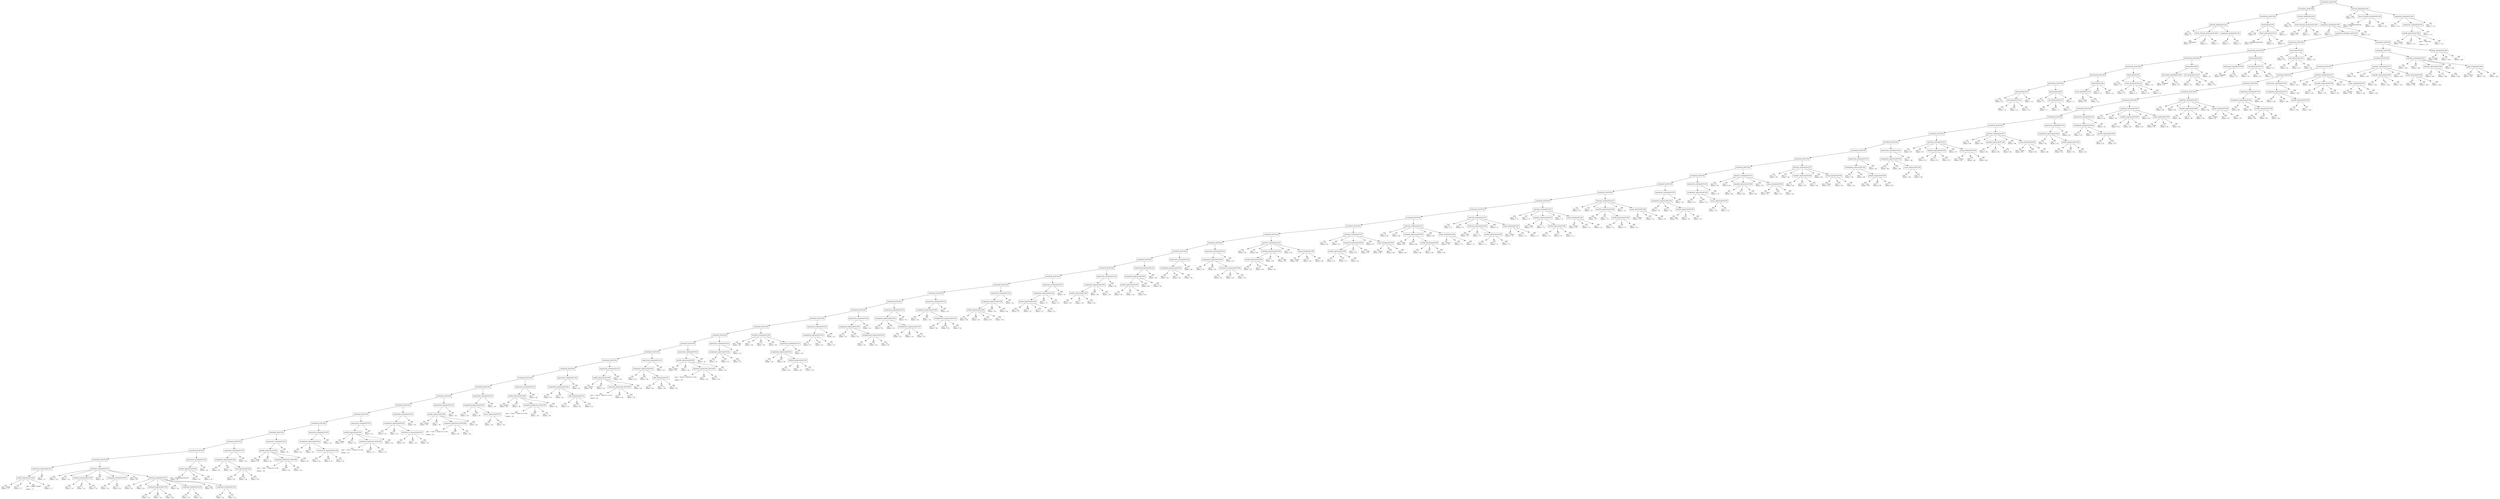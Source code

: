 digraph {
N682 [shape=box label="translation_unit#1000"];
N682 -> N665;
N665 [shape=box label="translation_unit#1000"];
N665 -> N16;
N16 [shape=box label="translation_unit#1000"];
N16 -> N8;
N8 [shape=box label="function_definition#1001"];
N8 -> N0;
N0 [shape=box style=dotted label=" 319 \n text = int \l lineno = 3 \l"];
N8 -> N5;
N5 [shape=box label="direct_function_declarator#1020"];
N5 -> N1;
N1 [shape=box style=dotted label=" 263 \n text = anothertest \l lineno = 3 \l"];
N5 -> N2;
N2 [shape=box style=dotted label=" 297 \n text = ( \l lineno = 3 \l"];
N5 -> N3;
N3 [shape=box style=dotted label=" 298 \n text = ) \l lineno = 3 \l"];
N8 -> N7;
N7 [shape=box label="compound_statement#1034"];
N7 -> N4;
N4 [shape=box style=dotted label=" 301 \n text = { \l lineno = 3 \l"];
N7 -> N6;
N6 [shape=box style=dotted label=" 302 \n text = } \l lineno = 5 \l"];
N16 -> N15;
N15 [shape=box label="declaration#1002"];
N15 -> N9;
N9 [shape=box style=dotted label=" 327 \n text = void \l lineno = 6 \l"];
N15 -> N14;
N14 [shape=box label="direct_declarator#1018"];
N14 -> N10;
N10 [shape=box style=dotted label=" 263 \n text = testingFunctionCall \l lineno = 6 \l"];
N14 -> N11;
N11 [shape=box style=dotted label=" 297 \n text = ( \l lineno = 6 \l"];
N14 -> N12;
N12 [shape=box style=dotted label=" 298 \n text = ) \l lineno = 6 \l"];
N15 -> N13;
N13 [shape=box style=dotted label=" 289 \n text = ; \l lineno = 6 \l"];
N665 -> N664;
N664 [shape=box label="function_definition#1001"];
N664 -> N17;
N17 [shape=box style=dotted label=" 319 \n text = int \l lineno = 8 \l"];
N664 -> N22;
N22 [shape=box label="direct_function_declarator#1020"];
N22 -> N18;
N18 [shape=box style=dotted label=" 263 \n text = main \l lineno = 8 \l"];
N22 -> N19;
N19 [shape=box style=dotted label=" 297 \n text = ( \l lineno = 8 \l"];
N22 -> N20;
N20 [shape=box style=dotted label=" 298 \n text = ) \l lineno = 8 \l"];
N664 -> N663;
N663 [shape=box label="compound_statement#1034"];
N663 -> N21;
N21 [shape=box style=dotted label=" 301 \n text = { \l lineno = 8 \l"];
N663 -> N662;
N662 [shape=box label="compound_statement_opt#1035"];
N662 -> N81;
N81 [shape=box label="declaration_list#1004"];
N81 -> N73;
N73 [shape=box label="declaration_list#1004"];
N73 -> N63;
N63 [shape=box label="declaration_list#1004"];
N63 -> N53;
N53 [shape=box label="declaration_list#1004"];
N53 -> N44;
N44 [shape=box label="declaration_list#1004"];
N44 -> N37;
N37 [shape=box label="declaration_list#1004"];
N37 -> N29;
N29 [shape=box label="declaration#1002"];
N29 -> N23;
N23 [shape=box style=dotted label=" 319 \n text = int \l lineno = 10 \l"];
N29 -> N28;
N28 [shape=box label="init_declarator#1010"];
N28 -> N24;
N24 [shape=box style=dotted label=" 263 \n text = x \l lineno = 10 \l"];
N28 -> N25;
N25 [shape=box style=dotted label=" 280 \n text = = \l lineno = 10 \l"];
N28 -> N26;
N26 [shape=box style=dotted label=" 259 \n text = 9 \l lineno = 10 \l"];
N29 -> N27;
N27 [shape=box style=dotted label=" 289 \n text = ; \l lineno = 10 \l"];
N37 -> N36;
N36 [shape=box label="declaration#1002"];
N36 -> N30;
N30 [shape=box style=dotted label=" 319 \n text = int \l lineno = 11 \l"];
N36 -> N35;
N35 [shape=box label="init_declarator#1010"];
N35 -> N31;
N31 [shape=box style=dotted label=" 263 \n text = y \l lineno = 11 \l"];
N35 -> N32;
N32 [shape=box style=dotted label=" 280 \n text = = \l lineno = 11 \l"];
N35 -> N33;
N33 [shape=box style=dotted label=" 259 \n text = 0 \l lineno = 11 \l"];
N36 -> N34;
N34 [shape=box style=dotted label=" 289 \n text = ; \l lineno = 11 \l"];
N44 -> N43;
N43 [shape=box label="declaration#1002"];
N43 -> N41;
N41 [shape=box label="enum_specifier#1014"];
N41 -> N38;
N38 [shape=box style=dotted label=" 330 \n text = enum \l lineno = 12 \l"];
N41 -> N39;
N39 [shape=box style=dotted label=" 263 \n text = E \l lineno = 12 \l"];
N43 -> N40;
N40 [shape=box style=dotted label=" 263 \n text = e \l lineno = 12 \l"];
N43 -> N42;
N42 [shape=box style=dotted label=" 289 \n text = ; \l lineno = 12 \l"];
N53 -> N52;
N52 [shape=box label="declaration#1002"];
N52 -> N45;
N45 [shape=box style=dotted label=" 319 \n text = int \l lineno = 13 \l"];
N52 -> N50;
N50 [shape=box label="direct_declarator#1018"];
N50 -> N46;
N46 [shape=box style=dotted label=" 263 \n text = arr \l lineno = 13 \l"];
N50 -> N47;
N47 [shape=box style=dotted label=" 299 \n text = [ \l lineno = 13 \l"];
N50 -> N48;
N48 [shape=box style=dotted label=" 259 \n text = 2 \l lineno = 13 \l"];
N50 -> N49;
N49 [shape=box style=dotted label=" 300 \n text = ] \l lineno = 13 \l"];
N52 -> N51;
N51 [shape=box style=dotted label=" 289 \n text = ; \l lineno = 13 \l"];
N63 -> N62;
N62 [shape=box label="declaration#1002"];
N62 -> N57;
N57 [shape=box label="declaration_specifiers#1005"];
N57 -> N54;
N54 [shape=box style=dotted label=" 322 \n text = unsigned \l lineno = 14 \l"];
N57 -> N55;
N55 [shape=box style=dotted label=" 319 \n text = int \l lineno = 14 \l"];
N62 -> N61;
N61 [shape=box label="init_declarator#1010"];
N61 -> N56;
N56 [shape=box style=dotted label=" 263 \n text = a \l lineno = 14 \l"];
N61 -> N58;
N58 [shape=box style=dotted label=" 280 \n text = = \l lineno = 14 \l"];
N61 -> N59;
N59 [shape=box style=dotted label=" 259 \n text = 60 \l lineno = 14 \l"];
N62 -> N60;
N60 [shape=box style=dotted label=" 289 \n text = ; \l lineno = 14 \l"];
N73 -> N72;
N72 [shape=box label="declaration#1002"];
N72 -> N67;
N67 [shape=box label="declaration_specifiers#1005"];
N67 -> N64;
N64 [shape=box style=dotted label=" 322 \n text = unsigned \l lineno = 15 \l"];
N67 -> N65;
N65 [shape=box style=dotted label=" 319 \n text = int \l lineno = 15 \l"];
N72 -> N71;
N71 [shape=box label="init_declarator#1010"];
N71 -> N66;
N66 [shape=box style=dotted label=" 263 \n text = b \l lineno = 15 \l"];
N71 -> N68;
N68 [shape=box style=dotted label=" 280 \n text = = \l lineno = 15 \l"];
N71 -> N69;
N69 [shape=box style=dotted label=" 259 \n text = 13 \l lineno = 15 \l"];
N72 -> N70;
N70 [shape=box style=dotted label=" 289 \n text = ; \l lineno = 15 \l"];
N81 -> N80;
N80 [shape=box label="declaration#1002"];
N80 -> N74;
N74 [shape=box style=dotted label=" 319 \n text = int \l lineno = 16 \l"];
N80 -> N79;
N79 [shape=box label="init_declarator#1010"];
N79 -> N75;
N75 [shape=box style=dotted label=" 263 \n text = c \l lineno = 16 \l"];
N79 -> N76;
N76 [shape=box style=dotted label=" 280 \n text = = \l lineno = 16 \l"];
N79 -> N77;
N77 [shape=box style=dotted label=" 259 \n text = 0 \l lineno = 16 \l"];
N80 -> N78;
N78 [shape=box style=dotted label=" 289 \n text = ; \l lineno = 16 \l"];
N662 -> N660;
N660 [shape=box label="statement_list#1036"];
N660 -> N656;
N656 [shape=box label="statement_list#1036"];
N656 -> N643;
N643 [shape=box label="statement_list#1036"];
N643 -> N630;
N630 [shape=box label="statement_list#1036"];
N630 -> N616;
N616 [shape=box label="statement_list#1036"];
N616 -> N607;
N607 [shape=box label="statement_list#1036"];
N607 -> N598;
N598 [shape=box label="statement_list#1036"];
N598 -> N585;
N585 [shape=box label="statement_list#1036"];
N585 -> N571;
N571 [shape=box label="statement_list#1036"];
N571 -> N562;
N562 [shape=box label="statement_list#1036"];
N562 -> N553;
N553 [shape=box label="statement_list#1036"];
N553 -> N540;
N540 [shape=box label="statement_list#1036"];
N540 -> N526;
N526 [shape=box label="statement_list#1036"];
N526 -> N517;
N517 [shape=box label="statement_list#1036"];
N517 -> N508;
N508 [shape=box label="statement_list#1036"];
N508 -> N495;
N495 [shape=box label="statement_list#1036"];
N495 -> N481;
N481 [shape=box label="statement_list#1036"];
N481 -> N472;
N472 [shape=box label="statement_list#1036"];
N472 -> N463;
N463 [shape=box label="statement_list#1036"];
N463 -> N447;
N447 [shape=box label="statement_list#1036"];
N447 -> N431;
N431 [shape=box label="statement_list#1036"];
N431 -> N415;
N415 [shape=box label="statement_list#1036"];
N415 -> N399;
N399 [shape=box label="statement_list#1036"];
N399 -> N383;
N383 [shape=box label="statement_list#1036"];
N383 -> N366;
N366 [shape=box label="statement_list#1036"];
N366 -> N356;
N356 [shape=box label="statement_list#1036"];
N356 -> N349;
N349 [shape=box label="statement_list#1036"];
N349 -> N339;
N339 [shape=box label="statement_list#1036"];
N339 -> N329;
N329 [shape=box label="statement_list#1036"];
N329 -> N318;
N318 [shape=box label="statement_list#1036"];
N318 -> N307;
N307 [shape=box label="statement_list#1036"];
N307 -> N297;
N297 [shape=box label="statement_list#1036"];
N297 -> N287;
N287 [shape=box label="statement_list#1036"];
N287 -> N277;
N277 [shape=box label="statement_list#1036"];
N277 -> N270;
N270 [shape=box label="statement_list#1036"];
N270 -> N255;
N255 [shape=box label="statement_list#1036"];
N255 -> N248;
N248 [shape=box label="statement_list#1036"];
N248 -> N237;
N237 [shape=box label="statement_list#1036"];
N237 -> N227;
N227 [shape=box label="statement_list#1036"];
N227 -> N216;
N216 [shape=box label="statement_list#1036"];
N216 -> N206;
N206 [shape=box label="statement_list#1036"];
N206 -> N195;
N195 [shape=box label="statement_list#1036"];
N195 -> N186;
N186 [shape=box label="statement_list#1036"];
N186 -> N175;
N175 [shape=box label="statement_list#1036"];
N175 -> N165;
N165 [shape=box label="statement_list#1036"];
N165 -> N154;
N154 [shape=box label="statement_list#1036"];
N154 -> N144;
N144 [shape=box label="statement_list#1036"];
N144 -> N133;
N133 [shape=box label="statement_list#1036"];
N133 -> N123;
N123 [shape=box label="statement_list#1036"];
N123 -> N116;
N116 [shape=box label="statement_list#1036"];
N116 -> N88;
N88 [shape=box label="expression_statement#1033"];
N88 -> N86;
N86 [shape=box label="postfix_expression#1056"];
N86 -> N82;
N82 [shape=box style=dotted label=" 263 \n text = printf \l lineno = 17 \l"];
N86 -> N83;
N83 [shape=box style=dotted label=" 297 \n text = ( \l lineno = 17 \l"];
N86 -> N84;
N84 [shape=box style=dotted label=" 264 \n text = \"Hello,\t World!\n\" \l lineno = 17 \l"];
N86 -> N85;
N85 [shape=box style=dotted label=" 298 \n text = ) \l lineno = 17 \l"];
N88 -> N87;
N87 [shape=box style=dotted label=" 289 \n text = ; \l lineno = 17 \l"];
N116 -> N115;
N115 [shape=box label="selection_statement#1037"];
N115 -> N89;
N89 [shape=box style=dotted label=" 334 \n text = if \l lineno = 18 \l"];
N115 -> N90;
N90 [shape=box style=dotted label=" 297 \n text = ( \l lineno = 18 \l"];
N115 -> N95;
N95 [shape=box label="relational_expression#1050"];
N95 -> N91;
N91 [shape=box style=dotted label=" 263 \n text = x \l lineno = 18 \l"];
N95 -> N92;
N92 [shape=box style=dotted label=" 291 \n text = > \l lineno = 18 \l"];
N95 -> N93;
N93 [shape=box style=dotted label=" 259 \n text = 12 \l lineno = 18 \l"];
N115 -> N94;
N94 [shape=box style=dotted label=" 298 \n text = ) \l lineno = 18 \l"];
N115 -> N98;
N98 [shape=box label="compound_statement#1034"];
N98 -> N96;
N96 [shape=box style=dotted label=" 301 \n text = { \l lineno = 18 \l"];
N98 -> N97;
N97 [shape=box style=dotted label=" 302 \n text = } \l lineno = 20 \l"];
N115 -> N99;
N99 [shape=box style=dotted label=" 343 \n text = else \l lineno = 20 \l"];
N115 -> N114;
N114 [shape=box label="selection_statement#1037"];
N114 -> N100;
N100 [shape=box style=dotted label=" 334 \n text = if \l lineno = 20 \l"];
N114 -> N101;
N101 [shape=box style=dotted label=" 297 \n text = ( \l lineno = 20 \l"];
N114 -> N106;
N106 [shape=box label="relational_expression#1050"];
N106 -> N102;
N102 [shape=box style=dotted label=" 263 \n text = x \l lineno = 20 \l"];
N106 -> N103;
N103 [shape=box style=dotted label=" 290 \n text = < \l lineno = 20 \l"];
N106 -> N104;
N104 [shape=box style=dotted label=" 259 \n text = 12 \l lineno = 20 \l"];
N114 -> N105;
N105 [shape=box style=dotted label=" 298 \n text = ) \l lineno = 20 \l"];
N114 -> N109;
N109 [shape=box label="compound_statement#1034"];
N109 -> N107;
N107 [shape=box style=dotted label=" 301 \n text = { \l lineno = 20 \l"];
N109 -> N108;
N108 [shape=box style=dotted label=" 302 \n text = } \l lineno = 22 \l"];
N114 -> N110;
N110 [shape=box style=dotted label=" 343 \n text = else \l lineno = 22 \l"];
N114 -> N113;
N113 [shape=box label="compound_statement#1034"];
N113 -> N111;
N111 [shape=box style=dotted label=" 301 \n text = { \l lineno = 22 \l"];
N113 -> N112;
N112 [shape=box style=dotted label=" 302 \n text = } \l lineno = 24 \l"];
N123 -> N122;
N122 [shape=box label="expression_statement#1033"];
N122 -> N120;
N120 [shape=box label="postfix_expression#1056"];
N120 -> N117;
N117 [shape=box style=dotted label=" 263 \n text = testingFunctionCall \l lineno = 25 \l"];
N120 -> N118;
N118 [shape=box style=dotted label=" 297 \n text = ( \l lineno = 25 \l"];
N120 -> N119;
N119 [shape=box style=dotted label=" 298 \n text = ) \l lineno = 25 \l"];
N122 -> N121;
N121 [shape=box style=dotted label=" 289 \n text = ; \l lineno = 25 \l"];
N133 -> N132;
N132 [shape=box label="expression_statement#1033"];
N132 -> N131;
N131 [shape=box label="assignment_expression#1042"];
N131 -> N124;
N124 [shape=box style=dotted label=" 263 \n text = c \l lineno = 29 \l"];
N131 -> N125;
N125 [shape=box style=dotted label=" 280 \n text = = \l lineno = 29 \l"];
N131 -> N130;
N130 [shape=box label="and_expression#1048"];
N130 -> N126;
N126 [shape=box style=dotted label=" 263 \n text = a \l lineno = 29 \l"];
N130 -> N127;
N127 [shape=box style=dotted label=" 305 \n text = & \l lineno = 29 \l"];
N130 -> N128;
N128 [shape=box style=dotted label=" 263 \n text = b \l lineno = 29 \l"];
N132 -> N129;
N129 [shape=box style=dotted label=" 289 \n text = ; \l lineno = 29 \l"];
N144 -> N143;
N143 [shape=box label="expression_statement#1033"];
N143 -> N141;
N141 [shape=box label="postfix_expression#1056"];
N141 -> N134;
N134 [shape=box style=dotted label=" 263 \n text = printf \l lineno = 30 \l"];
N141 -> N135;
N135 [shape=box style=dotted label=" 297 \n text = ( \l lineno = 30 \l"];
N141 -> N140;
N140 [shape=box label="argument_expression_list#1058"];
N140 -> N136;
N136 [shape=box style=dotted label=" 264 \n text = \"Line 1 - Value of c is %d\n\" \l lineno = 30 \l"];
N140 -> N137;
N137 [shape=box style=dotted label=" 288 \n text = , \l lineno = 30 \l"];
N140 -> N138;
N138 [shape=box style=dotted label=" 263 \n text = c \l lineno = 30 \l"];
N141 -> N139;
N139 [shape=box style=dotted label=" 298 \n text = ) \l lineno = 30 \l"];
N143 -> N142;
N142 [shape=box style=dotted label=" 289 \n text = ; \l lineno = 30 \l"];
N154 -> N153;
N153 [shape=box label="expression_statement#1033"];
N153 -> N152;
N152 [shape=box label="assignment_expression#1042"];
N152 -> N145;
N145 [shape=box style=dotted label=" 263 \n text = c \l lineno = 32 \l"];
N152 -> N146;
N146 [shape=box style=dotted label=" 280 \n text = = \l lineno = 32 \l"];
N152 -> N151;
N151 [shape=box label="inclusive_or_expression#1046"];
N151 -> N147;
N147 [shape=box style=dotted label=" 263 \n text = a \l lineno = 32 \l"];
N151 -> N148;
N148 [shape=box style=dotted label=" 306 \n text = | \l lineno = 32 \l"];
N151 -> N149;
N149 [shape=box style=dotted label=" 263 \n text = b \l lineno = 32 \l"];
N153 -> N150;
N150 [shape=box style=dotted label=" 289 \n text = ; \l lineno = 32 \l"];
N165 -> N164;
N164 [shape=box label="expression_statement#1033"];
N164 -> N162;
N162 [shape=box label="postfix_expression#1056"];
N162 -> N155;
N155 [shape=box style=dotted label=" 263 \n text = printf \l lineno = 33 \l"];
N162 -> N156;
N156 [shape=box style=dotted label=" 297 \n text = ( \l lineno = 33 \l"];
N162 -> N161;
N161 [shape=box label="argument_expression_list#1058"];
N161 -> N157;
N157 [shape=box style=dotted label=" 264 \n text = \"Line 2 - Value of c is %d\n\" \l lineno = 33 \l"];
N161 -> N158;
N158 [shape=box style=dotted label=" 288 \n text = , \l lineno = 33 \l"];
N161 -> N159;
N159 [shape=box style=dotted label=" 263 \n text = c \l lineno = 33 \l"];
N162 -> N160;
N160 [shape=box style=dotted label=" 298 \n text = ) \l lineno = 33 \l"];
N164 -> N163;
N163 [shape=box style=dotted label=" 289 \n text = ; \l lineno = 33 \l"];
N175 -> N174;
N174 [shape=box label="expression_statement#1033"];
N174 -> N173;
N173 [shape=box label="assignment_expression#1042"];
N173 -> N166;
N166 [shape=box style=dotted label=" 263 \n text = c \l lineno = 35 \l"];
N173 -> N167;
N167 [shape=box style=dotted label=" 280 \n text = = \l lineno = 35 \l"];
N173 -> N172;
N172 [shape=box label="exclusive_or_expression#1047"];
N172 -> N168;
N168 [shape=box style=dotted label=" 263 \n text = a \l lineno = 35 \l"];
N172 -> N169;
N169 [shape=box style=dotted label=" 307 \n text = ^ \l lineno = 35 \l"];
N172 -> N170;
N170 [shape=box style=dotted label=" 263 \n text = b \l lineno = 35 \l"];
N174 -> N171;
N171 [shape=box style=dotted label=" 289 \n text = ; \l lineno = 35 \l"];
N186 -> N185;
N185 [shape=box label="expression_statement#1033"];
N185 -> N183;
N183 [shape=box label="postfix_expression#1056"];
N183 -> N176;
N176 [shape=box style=dotted label=" 263 \n text = printf \l lineno = 36 \l"];
N183 -> N177;
N177 [shape=box style=dotted label=" 297 \n text = ( \l lineno = 36 \l"];
N183 -> N182;
N182 [shape=box label="argument_expression_list#1058"];
N182 -> N178;
N178 [shape=box style=dotted label=" 264 \n text = \"Line 3 - Value of c is %d\n\" \l lineno = 36 \l"];
N182 -> N179;
N179 [shape=box style=dotted label=" 288 \n text = , \l lineno = 36 \l"];
N182 -> N180;
N180 [shape=box style=dotted label=" 263 \n text = c \l lineno = 36 \l"];
N183 -> N181;
N181 [shape=box style=dotted label=" 298 \n text = ) \l lineno = 36 \l"];
N185 -> N184;
N184 [shape=box style=dotted label=" 289 \n text = ; \l lineno = 36 \l"];
N195 -> N194;
N194 [shape=box label="expression_statement#1033"];
N194 -> N193;
N193 [shape=box label="assignment_expression#1042"];
N193 -> N187;
N187 [shape=box style=dotted label=" 263 \n text = c \l lineno = 38 \l"];
N193 -> N188;
N188 [shape=box style=dotted label=" 280 \n text = = \l lineno = 38 \l"];
N193 -> N192;
N192 [shape=box label="unary_expression#1055"];
N192 -> N189;
N189 [shape=box style=dotted label=" 308 \n text = ~ \l lineno = 38 \l"];
N192 -> N190;
N190 [shape=box style=dotted label=" 263 \n text = a \l lineno = 38 \l"];
N194 -> N191;
N191 [shape=box style=dotted label=" 289 \n text = ; \l lineno = 38 \l"];
N206 -> N205;
N205 [shape=box label="expression_statement#1033"];
N205 -> N203;
N203 [shape=box label="postfix_expression#1056"];
N203 -> N196;
N196 [shape=box style=dotted label=" 263 \n text = printf \l lineno = 39 \l"];
N203 -> N197;
N197 [shape=box style=dotted label=" 297 \n text = ( \l lineno = 39 \l"];
N203 -> N202;
N202 [shape=box label="argument_expression_list#1058"];
N202 -> N198;
N198 [shape=box style=dotted label=" 264 \n text = \"Line 4 - Value of c is %d\n\" \l lineno = 39 \l"];
N202 -> N199;
N199 [shape=box style=dotted label=" 288 \n text = , \l lineno = 39 \l"];
N202 -> N200;
N200 [shape=box style=dotted label=" 263 \n text = c \l lineno = 39 \l"];
N203 -> N201;
N201 [shape=box style=dotted label=" 298 \n text = ) \l lineno = 39 \l"];
N205 -> N204;
N204 [shape=box style=dotted label=" 289 \n text = ; \l lineno = 39 \l"];
N216 -> N215;
N215 [shape=box label="expression_statement#1033"];
N215 -> N214;
N214 [shape=box label="assignment_expression#1042"];
N214 -> N207;
N207 [shape=box style=dotted label=" 263 \n text = c \l lineno = 41 \l"];
N214 -> N208;
N208 [shape=box style=dotted label=" 280 \n text = = \l lineno = 41 \l"];
N214 -> N213;
N213 [shape=box label="shift_expression#1051"];
N213 -> N209;
N209 [shape=box style=dotted label=" 263 \n text = a \l lineno = 41 \l"];
N213 -> N210;
N210 [shape=box style=dotted label=" 268 \n text = << \l lineno = 41 \l"];
N213 -> N211;
N211 [shape=box style=dotted label=" 259 \n text = 2 \l lineno = 41 \l"];
N215 -> N212;
N212 [shape=box style=dotted label=" 289 \n text = ; \l lineno = 41 \l"];
N227 -> N226;
N226 [shape=box label="expression_statement#1033"];
N226 -> N224;
N224 [shape=box label="postfix_expression#1056"];
N224 -> N217;
N217 [shape=box style=dotted label=" 263 \n text = printf \l lineno = 42 \l"];
N224 -> N218;
N218 [shape=box style=dotted label=" 297 \n text = ( \l lineno = 42 \l"];
N224 -> N223;
N223 [shape=box label="argument_expression_list#1058"];
N223 -> N219;
N219 [shape=box style=dotted label=" 264 \n text = \"Line 5 - Value of c is %d\n\" \l lineno = 42 \l"];
N223 -> N220;
N220 [shape=box style=dotted label=" 288 \n text = , \l lineno = 42 \l"];
N223 -> N221;
N221 [shape=box style=dotted label=" 263 \n text = c \l lineno = 42 \l"];
N224 -> N222;
N222 [shape=box style=dotted label=" 298 \n text = ) \l lineno = 42 \l"];
N226 -> N225;
N225 [shape=box style=dotted label=" 289 \n text = ; \l lineno = 42 \l"];
N237 -> N236;
N236 [shape=box label="expression_statement#1033"];
N236 -> N235;
N235 [shape=box label="assignment_expression#1042"];
N235 -> N228;
N228 [shape=box style=dotted label=" 263 \n text = c \l lineno = 44 \l"];
N235 -> N229;
N229 [shape=box style=dotted label=" 280 \n text = = \l lineno = 44 \l"];
N235 -> N234;
N234 [shape=box label="shift_expression#1051"];
N234 -> N230;
N230 [shape=box style=dotted label=" 263 \n text = a \l lineno = 44 \l"];
N234 -> N231;
N231 [shape=box style=dotted label=" 269 \n text = >> \l lineno = 44 \l"];
N234 -> N232;
N232 [shape=box style=dotted label=" 259 \n text = 2 \l lineno = 44 \l"];
N236 -> N233;
N233 [shape=box style=dotted label=" 289 \n text = ; \l lineno = 44 \l"];
N248 -> N247;
N247 [shape=box label="expression_statement#1033"];
N247 -> N245;
N245 [shape=box label="postfix_expression#1056"];
N245 -> N238;
N238 [shape=box style=dotted label=" 263 \n text = printf \l lineno = 45 \l"];
N245 -> N239;
N239 [shape=box style=dotted label=" 297 \n text = ( \l lineno = 45 \l"];
N245 -> N244;
N244 [shape=box label="argument_expression_list#1058"];
N244 -> N240;
N240 [shape=box style=dotted label=" 264 \n text = \"Line 6 - Value of c is %d\n\" \l lineno = 45 \l"];
N244 -> N241;
N241 [shape=box style=dotted label=" 288 \n text = , \l lineno = 45 \l"];
N244 -> N242;
N242 [shape=box style=dotted label=" 263 \n text = c \l lineno = 45 \l"];
N245 -> N243;
N243 [shape=box style=dotted label=" 298 \n text = ) \l lineno = 45 \l"];
N247 -> N246;
N246 [shape=box style=dotted label=" 289 \n text = ; \l lineno = 45 \l"];
N255 -> N254;
N254 [shape=box label="expression_statement#1033"];
N254 -> N253;
N253 [shape=box label="assignment_expression#1042"];
N253 -> N249;
N249 [shape=box style=dotted label=" 263 \n text = x \l lineno = 47 \l"];
N253 -> N250;
N250 [shape=box style=dotted label=" 280 \n text = = \l lineno = 47 \l"];
N253 -> N251;
N251 [shape=box style=dotted label=" 259 \n text = 50 \l lineno = 47 \l"];
N254 -> N252;
N252 [shape=box style=dotted label=" 289 \n text = ; \l lineno = 47 \l"];
N270 -> N269;
N269 [shape=box label="iteration_statement#1038"];
N269 -> N256;
N256 [shape=box style=dotted label=" 336 \n text = while \l lineno = 48 \l"];
N269 -> N257;
N257 [shape=box style=dotted label=" 297 \n text = ( \l lineno = 48 \l"];
N269 -> N258;
N258 [shape=box style=dotted label=" 263 \n text = x \l lineno = 48 \l"];
N269 -> N259;
N259 [shape=box style=dotted label=" 298 \n text = ) \l lineno = 48 \l"];
N269 -> N268;
N268 [shape=box label="expression_statement#1033"];
N268 -> N267;
N267 [shape=box label="assignment_expression#1042"];
N267 -> N260;
N260 [shape=box style=dotted label=" 263 \n text = x \l lineno = 49 \l"];
N267 -> N261;
N261 [shape=box style=dotted label=" 280 \n text = = \l lineno = 49 \l"];
N267 -> N266;
N266 [shape=box label="additive_expression#1052"];
N266 -> N262;
N262 [shape=box style=dotted label=" 263 \n text = x \l lineno = 49 \l"];
N266 -> N263;
N263 [shape=box style=dotted label=" 293 \n text = - \l lineno = 49 \l"];
N266 -> N264;
N264 [shape=box style=dotted label=" 259 \n text = 1 \l lineno = 49 \l"];
N268 -> N265;
N265 [shape=box style=dotted label=" 289 \n text = ; \l lineno = 49 \l"];
N277 -> N276;
N276 [shape=box label="expression_statement#1033"];
N276 -> N275;
N275 [shape=box label="assignment_expression#1042"];
N275 -> N271;
N271 [shape=box style=dotted label=" 263 \n text = x \l lineno = 51 \l"];
N275 -> N272;
N272 [shape=box style=dotted label=" 280 \n text = = \l lineno = 51 \l"];
N275 -> N273;
N273 [shape=box style=dotted label=" 259 \n text = 1 \l lineno = 51 \l"];
N276 -> N274;
N274 [shape=box style=dotted label=" 289 \n text = ; \l lineno = 51 \l"];
N287 -> N286;
N286 [shape=box label="expression_statement#1033"];
N286 -> N285;
N285 [shape=box label="assignment_expression#1042"];
N285 -> N278;
N278 [shape=box style=dotted label=" 263 \n text = x \l lineno = 52 \l"];
N285 -> N279;
N279 [shape=box style=dotted label=" 280 \n text = = \l lineno = 52 \l"];
N285 -> N284;
N284 [shape=box label="multiplicative_expression#1053"];
N284 -> N280;
N280 [shape=box style=dotted label=" 263 \n text = x \l lineno = 52 \l"];
N284 -> N281;
N281 [shape=box style=dotted label=" 294 \n text = * \l lineno = 52 \l"];
N284 -> N282;
N282 [shape=box style=dotted label=" 259 \n text = 10 \l lineno = 52 \l"];
N286 -> N283;
N283 [shape=box style=dotted label=" 289 \n text = ; \l lineno = 52 \l"];
N297 -> N296;
N296 [shape=box label="expression_statement#1033"];
N296 -> N295;
N295 [shape=box label="assignment_expression#1042"];
N295 -> N288;
N288 [shape=box style=dotted label=" 263 \n text = x \l lineno = 53 \l"];
N295 -> N289;
N289 [shape=box style=dotted label=" 280 \n text = = \l lineno = 53 \l"];
N295 -> N294;
N294 [shape=box label="multiplicative_expression#1053"];
N294 -> N290;
N290 [shape=box style=dotted label=" 263 \n text = x \l lineno = 53 \l"];
N294 -> N291;
N291 [shape=box style=dotted label=" 295 \n text = / \l lineno = 53 \l"];
N294 -> N292;
N292 [shape=box style=dotted label=" 259 \n text = 2 \l lineno = 53 \l"];
N296 -> N293;
N293 [shape=box style=dotted label=" 289 \n text = ; \l lineno = 53 \l"];
N307 -> N306;
N306 [shape=box label="expression_statement#1033"];
N306 -> N305;
N305 [shape=box label="assignment_expression#1042"];
N305 -> N298;
N298 [shape=box style=dotted label=" 263 \n text = x \l lineno = 54 \l"];
N305 -> N299;
N299 [shape=box style=dotted label=" 280 \n text = = \l lineno = 54 \l"];
N305 -> N304;
N304 [shape=box label="multiplicative_expression#1053"];
N304 -> N300;
N300 [shape=box style=dotted label=" 263 \n text = x \l lineno = 54 \l"];
N304 -> N301;
N301 [shape=box style=dotted label=" 296 \n text = % \l lineno = 54 \l"];
N304 -> N302;
N302 [shape=box style=dotted label=" 259 \n text = 3 \l lineno = 54 \l"];
N306 -> N303;
N303 [shape=box style=dotted label=" 289 \n text = ; \l lineno = 54 \l"];
N318 -> N317;
N317 [shape=box label="expression_statement#1033"];
N317 -> N316;
N316 [shape=box label="assignment_expression#1042"];
N316 -> N312;
N312 [shape=box label="postfix_expression#1056"];
N312 -> N308;
N308 [shape=box style=dotted label=" 263 \n text = arr \l lineno = 56 \l"];
N312 -> N309;
N309 [shape=box style=dotted label=" 299 \n text = [ \l lineno = 56 \l"];
N312 -> N310;
N310 [shape=box style=dotted label=" 259 \n text = 0 \l lineno = 56 \l"];
N312 -> N311;
N311 [shape=box style=dotted label=" 300 \n text = ] \l lineno = 56 \l"];
N316 -> N313;
N313 [shape=box style=dotted label=" 280 \n text = = \l lineno = 56 \l"];
N316 -> N314;
N314 [shape=box style=dotted label=" 259 \n text = 1 \l lineno = 56 \l"];
N317 -> N315;
N315 [shape=box style=dotted label=" 289 \n text = ; \l lineno = 56 \l"];
N329 -> N328;
N328 [shape=box label="expression_statement#1033"];
N328 -> N327;
N327 [shape=box label="assignment_expression#1042"];
N327 -> N323;
N323 [shape=box label="postfix_expression#1056"];
N323 -> N319;
N319 [shape=box style=dotted label=" 263 \n text = arr \l lineno = 57 \l"];
N323 -> N320;
N320 [shape=box style=dotted label=" 299 \n text = [ \l lineno = 57 \l"];
N323 -> N321;
N321 [shape=box style=dotted label=" 259 \n text = 1 \l lineno = 57 \l"];
N323 -> N322;
N322 [shape=box style=dotted label=" 300 \n text = ] \l lineno = 57 \l"];
N327 -> N324;
N324 [shape=box style=dotted label=" 280 \n text = = \l lineno = 57 \l"];
N327 -> N325;
N325 [shape=box style=dotted label=" 259 \n text = 2 \l lineno = 57 \l"];
N328 -> N326;
N326 [shape=box style=dotted label=" 289 \n text = ; \l lineno = 57 \l"];
N339 -> N338;
N338 [shape=box label="expression_statement#1033"];
N338 -> N337;
N337 [shape=box label="assignment_expression#1042"];
N337 -> N333;
N333 [shape=box label="postfix_expression#1056"];
N333 -> N330;
N330 [shape=box style=dotted label=" 263 \n text = v \l lineno = 59 \l"];
N333 -> N331;
N331 [shape=box style=dotted label=" 311 \n text = . \l lineno = 59 \l"];
N333 -> N332;
N332 [shape=box style=dotted label=" 263 \n text = x \l lineno = 59 \l"];
N337 -> N334;
N334 [shape=box style=dotted label=" 280 \n text = = \l lineno = 59 \l"];
N337 -> N335;
N335 [shape=box style=dotted label=" 259 \n text = 1 \l lineno = 59 \l"];
N338 -> N336;
N336 [shape=box style=dotted label=" 289 \n text = ; \l lineno = 59 \l"];
N349 -> N348;
N348 [shape=box label="expression_statement#1033"];
N348 -> N347;
N347 [shape=box label="assignment_expression#1042"];
N347 -> N343;
N343 [shape=box label="postfix_expression#1056"];
N343 -> N340;
N340 [shape=box style=dotted label=" 263 \n text = v \l lineno = 60 \l"];
N343 -> N341;
N341 [shape=box style=dotted label=" 311 \n text = . \l lineno = 60 \l"];
N343 -> N342;
N342 [shape=box style=dotted label=" 263 \n text = y \l lineno = 60 \l"];
N347 -> N344;
N344 [shape=box style=dotted label=" 280 \n text = = \l lineno = 60 \l"];
N347 -> N345;
N345 [shape=box style=dotted label=" 259 \n text = 2 \l lineno = 60 \l"];
N348 -> N346;
N346 [shape=box style=dotted label=" 289 \n text = ; \l lineno = 60 \l"];
N356 -> N355;
N355 [shape=box label="expression_statement#1033"];
N355 -> N354;
N354 [shape=box label="assignment_expression#1042"];
N354 -> N350;
N350 [shape=box style=dotted label=" 263 \n text = x \l lineno = 62 \l"];
N354 -> N351;
N351 [shape=box style=dotted label=" 280 \n text = = \l lineno = 62 \l"];
N354 -> N352;
N352 [shape=box style=dotted label=" 259 \n text = 1 \l lineno = 62 \l"];
N355 -> N353;
N353 [shape=box style=dotted label=" 289 \n text = ; \l lineno = 62 \l"];
N366 -> N365;
N365 [shape=box label="expression_statement#1033"];
N365 -> N364;
N364 [shape=box label="assignment_expression#1042"];
N364 -> N357;
N357 [shape=box style=dotted label=" 263 \n text = x \l lineno = 63 \l"];
N364 -> N358;
N358 [shape=box style=dotted label=" 280 \n text = = \l lineno = 63 \l"];
N364 -> N363;
N363 [shape=box label="inclusive_or_expression#1046"];
N363 -> N359;
N359 [shape=box style=dotted label=" 263 \n text = x \l lineno = 63 \l"];
N363 -> N360;
N360 [shape=box style=dotted label=" 306 \n text = | \l lineno = 63 \l"];
N363 -> N361;
N361 [shape=box style=dotted label=" 259 \n text = 4 \l lineno = 63 \l"];
N365 -> N362;
N362 [shape=box style=dotted label=" 289 \n text = ; \l lineno = 63 \l"];
N383 -> N382;
N382 [shape=box label="selection_statement#1037"];
N382 -> N367;
N367 [shape=box style=dotted label=" 334 \n text = if \l lineno = 65 \l"];
N382 -> N368;
N368 [shape=box style=dotted label=" 297 \n text = ( \l lineno = 65 \l"];
N382 -> N376;
N376 [shape=box label="relational_expression#1050"];
N376 -> N372;
N372 [shape=box label="postfix_expression#1056"];
N372 -> N369;
N369 [shape=box style=dotted label=" 263 \n text = f \l lineno = 65 \l"];
N372 -> N370;
N370 [shape=box style=dotted label=" 297 \n text = ( \l lineno = 65 \l"];
N372 -> N371;
N371 [shape=box style=dotted label=" 298 \n text = ) \l lineno = 65 \l"];
N376 -> N373;
N373 [shape=box style=dotted label=" 291 \n text = > \l lineno = 65 \l"];
N376 -> N374;
N374 [shape=box style=dotted label=" 259 \n text = 1000 \l lineno = 65 \l"];
N382 -> N375;
N375 [shape=box style=dotted label=" 298 \n text = ) \l lineno = 65 \l"];
N382 -> N380;
N380 [shape=box label="jump_statement#1040"];
N380 -> N377;
N377 [shape=box style=dotted label=" 342 \n text = return \l lineno = 66 \l"];
N380 -> N378;
N378 [shape=box style=dotted label=" 259 \n text = 1 \l lineno = 66 \l"];
N380 -> N379;
N379 [shape=box style=dotted label=" 289 \n text = ; \l lineno = 66 \l"];
N399 -> N398;
N398 [shape=box label="selection_statement#1037"];
N398 -> N381;
N381 [shape=box style=dotted label=" 334 \n text = if \l lineno = 67 \l"];
N398 -> N384;
N384 [shape=box style=dotted label=" 297 \n text = ( \l lineno = 67 \l"];
N398 -> N392;
N392 [shape=box label="relational_expression#1050"];
N392 -> N388;
N388 [shape=box label="postfix_expression#1056"];
N388 -> N385;
N385 [shape=box style=dotted label=" 263 \n text = f \l lineno = 67 \l"];
N388 -> N386;
N386 [shape=box style=dotted label=" 297 \n text = ( \l lineno = 67 \l"];
N388 -> N387;
N387 [shape=box style=dotted label=" 298 \n text = ) \l lineno = 67 \l"];
N392 -> N389;
N389 [shape=box style=dotted label=" 271 \n text = >= \l lineno = 67 \l"];
N392 -> N390;
N390 [shape=box style=dotted label=" 259 \n text = 1000 \l lineno = 67 \l"];
N398 -> N391;
N391 [shape=box style=dotted label=" 298 \n text = ) \l lineno = 67 \l"];
N398 -> N396;
N396 [shape=box label="jump_statement#1040"];
N396 -> N393;
N393 [shape=box style=dotted label=" 342 \n text = return \l lineno = 68 \l"];
N396 -> N394;
N394 [shape=box style=dotted label=" 259 \n text = 1 \l lineno = 68 \l"];
N396 -> N395;
N395 [shape=box style=dotted label=" 289 \n text = ; \l lineno = 68 \l"];
N415 -> N414;
N414 [shape=box label="selection_statement#1037"];
N414 -> N397;
N397 [shape=box style=dotted label=" 334 \n text = if \l lineno = 69 \l"];
N414 -> N400;
N400 [shape=box style=dotted label=" 297 \n text = ( \l lineno = 69 \l"];
N414 -> N408;
N408 [shape=box label="relational_expression#1050"];
N408 -> N401;
N401 [shape=box style=dotted label=" 259 \n text = 1000 \l lineno = 69 \l"];
N408 -> N402;
N402 [shape=box style=dotted label=" 290 \n text = < \l lineno = 69 \l"];
N408 -> N406;
N406 [shape=box label="postfix_expression#1056"];
N406 -> N403;
N403 [shape=box style=dotted label=" 263 \n text = f \l lineno = 69 \l"];
N406 -> N404;
N404 [shape=box style=dotted label=" 297 \n text = ( \l lineno = 69 \l"];
N406 -> N405;
N405 [shape=box style=dotted label=" 298 \n text = ) \l lineno = 69 \l"];
N414 -> N407;
N407 [shape=box style=dotted label=" 298 \n text = ) \l lineno = 69 \l"];
N414 -> N412;
N412 [shape=box label="jump_statement#1040"];
N412 -> N409;
N409 [shape=box style=dotted label=" 342 \n text = return \l lineno = 70 \l"];
N412 -> N410;
N410 [shape=box style=dotted label=" 259 \n text = 1 \l lineno = 70 \l"];
N412 -> N411;
N411 [shape=box style=dotted label=" 289 \n text = ; \l lineno = 70 \l"];
N431 -> N430;
N430 [shape=box label="selection_statement#1037"];
N430 -> N413;
N413 [shape=box style=dotted label=" 334 \n text = if \l lineno = 71 \l"];
N430 -> N416;
N416 [shape=box style=dotted label=" 297 \n text = ( \l lineno = 71 \l"];
N430 -> N424;
N424 [shape=box label="relational_expression#1050"];
N424 -> N417;
N417 [shape=box style=dotted label=" 259 \n text = 1000 \l lineno = 71 \l"];
N424 -> N418;
N418 [shape=box style=dotted label=" 270 \n text = <= \l lineno = 71 \l"];
N424 -> N422;
N422 [shape=box label="postfix_expression#1056"];
N422 -> N419;
N419 [shape=box style=dotted label=" 263 \n text = f \l lineno = 71 \l"];
N422 -> N420;
N420 [shape=box style=dotted label=" 297 \n text = ( \l lineno = 71 \l"];
N422 -> N421;
N421 [shape=box style=dotted label=" 298 \n text = ) \l lineno = 71 \l"];
N430 -> N423;
N423 [shape=box style=dotted label=" 298 \n text = ) \l lineno = 71 \l"];
N430 -> N428;
N428 [shape=box label="jump_statement#1040"];
N428 -> N425;
N425 [shape=box style=dotted label=" 342 \n text = return \l lineno = 72 \l"];
N428 -> N426;
N426 [shape=box style=dotted label=" 259 \n text = 1 \l lineno = 72 \l"];
N428 -> N427;
N427 [shape=box style=dotted label=" 289 \n text = ; \l lineno = 72 \l"];
N447 -> N446;
N446 [shape=box label="selection_statement#1037"];
N446 -> N429;
N429 [shape=box style=dotted label=" 334 \n text = if \l lineno = 73 \l"];
N446 -> N432;
N432 [shape=box style=dotted label=" 297 \n text = ( \l lineno = 73 \l"];
N446 -> N440;
N440 [shape=box label="equality_expression#1049"];
N440 -> N433;
N433 [shape=box style=dotted label=" 259 \n text = 1000 \l lineno = 73 \l"];
N440 -> N434;
N434 [shape=box style=dotted label=" 272 \n text = == \l lineno = 73 \l"];
N440 -> N438;
N438 [shape=box label="postfix_expression#1056"];
N438 -> N435;
N435 [shape=box style=dotted label=" 263 \n text = f \l lineno = 73 \l"];
N438 -> N436;
N436 [shape=box style=dotted label=" 297 \n text = ( \l lineno = 73 \l"];
N438 -> N437;
N437 [shape=box style=dotted label=" 298 \n text = ) \l lineno = 73 \l"];
N446 -> N439;
N439 [shape=box style=dotted label=" 298 \n text = ) \l lineno = 73 \l"];
N446 -> N444;
N444 [shape=box label="jump_statement#1040"];
N444 -> N441;
N441 [shape=box style=dotted label=" 342 \n text = return \l lineno = 74 \l"];
N444 -> N442;
N442 [shape=box style=dotted label=" 259 \n text = 1 \l lineno = 74 \l"];
N444 -> N443;
N443 [shape=box style=dotted label=" 289 \n text = ; \l lineno = 74 \l"];
N463 -> N462;
N462 [shape=box label="selection_statement#1037"];
N462 -> N445;
N445 [shape=box style=dotted label=" 334 \n text = if \l lineno = 75 \l"];
N462 -> N448;
N448 [shape=box style=dotted label=" 297 \n text = ( \l lineno = 75 \l"];
N462 -> N456;
N456 [shape=box label="equality_expression#1049"];
N456 -> N449;
N449 [shape=box style=dotted label=" 259 \n text = 100 \l lineno = 75 \l"];
N456 -> N450;
N450 [shape=box style=dotted label=" 273 \n text = != \l lineno = 75 \l"];
N456 -> N454;
N454 [shape=box label="postfix_expression#1056"];
N454 -> N451;
N451 [shape=box style=dotted label=" 263 \n text = f \l lineno = 75 \l"];
N454 -> N452;
N452 [shape=box style=dotted label=" 297 \n text = ( \l lineno = 75 \l"];
N454 -> N453;
N453 [shape=box style=dotted label=" 298 \n text = ) \l lineno = 75 \l"];
N462 -> N455;
N455 [shape=box style=dotted label=" 298 \n text = ) \l lineno = 75 \l"];
N462 -> N460;
N460 [shape=box label="jump_statement#1040"];
N460 -> N457;
N457 [shape=box style=dotted label=" 342 \n text = return \l lineno = 76 \l"];
N460 -> N458;
N458 [shape=box style=dotted label=" 259 \n text = 1 \l lineno = 76 \l"];
N460 -> N459;
N459 [shape=box style=dotted label=" 289 \n text = ; \l lineno = 76 \l"];
N472 -> N471;
N471 [shape=box label="expression_statement#1033"];
N471 -> N470;
N470 [shape=box label="assignment_expression#1042"];
N470 -> N461;
N461 [shape=box style=dotted label=" 263 \n text = x \l lineno = 78 \l"];
N470 -> N464;
N464 [shape=box style=dotted label=" 280 \n text = = \l lineno = 78 \l"];
N470 -> N468;
N468 [shape=box label="postfix_expression#1056"];
N468 -> N465;
N465 [shape=box style=dotted label=" 263 \n text = zero \l lineno = 78 \l"];
N468 -> N466;
N466 [shape=box style=dotted label=" 297 \n text = ( \l lineno = 78 \l"];
N468 -> N467;
N467 [shape=box style=dotted label=" 298 \n text = ) \l lineno = 78 \l"];
N471 -> N469;
N469 [shape=box style=dotted label=" 289 \n text = ; \l lineno = 78 \l"];
N481 -> N480;
N480 [shape=box label="expression_statement#1033"];
N480 -> N479;
N479 [shape=box label="assignment_expression#1042"];
N479 -> N473;
N473 [shape=box style=dotted label=" 263 \n text = y \l lineno = 79 \l"];
N479 -> N474;
N474 [shape=box style=dotted label=" 280 \n text = = \l lineno = 79 \l"];
N479 -> N478;
N478 [shape=box label="unary_expression#1055"];
N478 -> N475;
N475 [shape=box style=dotted label=" 266 \n text = ++ \l lineno = 79 \l"];
N478 -> N476;
N476 [shape=box style=dotted label=" 263 \n text = x \l lineno = 79 \l"];
N480 -> N477;
N477 [shape=box style=dotted label=" 289 \n text = ; \l lineno = 79 \l"];
N495 -> N494;
N494 [shape=box label="selection_statement#1037"];
N494 -> N482;
N482 [shape=box style=dotted label=" 334 \n text = if \l lineno = 80 \l"];
N494 -> N483;
N483 [shape=box style=dotted label=" 297 \n text = ( \l lineno = 80 \l"];
N494 -> N488;
N488 [shape=box label="equality_expression#1049"];
N488 -> N484;
N484 [shape=box style=dotted label=" 263 \n text = x \l lineno = 80 \l"];
N488 -> N485;
N485 [shape=box style=dotted label=" 273 \n text = != \l lineno = 80 \l"];
N488 -> N486;
N486 [shape=box style=dotted label=" 259 \n text = 1 \l lineno = 80 \l"];
N494 -> N487;
N487 [shape=box style=dotted label=" 298 \n text = ) \l lineno = 80 \l"];
N494 -> N492;
N492 [shape=box label="jump_statement#1040"];
N492 -> N489;
N489 [shape=box style=dotted label=" 342 \n text = return \l lineno = 81 \l"];
N492 -> N490;
N490 [shape=box style=dotted label=" 259 \n text = 1 \l lineno = 81 \l"];
N492 -> N491;
N491 [shape=box style=dotted label=" 289 \n text = ; \l lineno = 81 \l"];
N508 -> N507;
N507 [shape=box label="selection_statement#1037"];
N507 -> N493;
N493 [shape=box style=dotted label=" 334 \n text = if \l lineno = 82 \l"];
N507 -> N496;
N496 [shape=box style=dotted label=" 297 \n text = ( \l lineno = 82 \l"];
N507 -> N501;
N501 [shape=box label="equality_expression#1049"];
N501 -> N497;
N497 [shape=box style=dotted label=" 263 \n text = y \l lineno = 82 \l"];
N501 -> N498;
N498 [shape=box style=dotted label=" 273 \n text = != \l lineno = 82 \l"];
N501 -> N499;
N499 [shape=box style=dotted label=" 259 \n text = 1 \l lineno = 82 \l"];
N507 -> N500;
N500 [shape=box style=dotted label=" 298 \n text = ) \l lineno = 82 \l"];
N507 -> N505;
N505 [shape=box label="jump_statement#1040"];
N505 -> N502;
N502 [shape=box style=dotted label=" 342 \n text = return \l lineno = 83 \l"];
N505 -> N503;
N503 [shape=box style=dotted label=" 259 \n text = 1 \l lineno = 83 \l"];
N505 -> N504;
N504 [shape=box style=dotted label=" 289 \n text = ; \l lineno = 83 \l"];
N517 -> N516;
N516 [shape=box label="expression_statement#1033"];
N516 -> N515;
N515 [shape=box label="assignment_expression#1042"];
N515 -> N506;
N506 [shape=box style=dotted label=" 263 \n text = x \l lineno = 85 \l"];
N515 -> N509;
N509 [shape=box style=dotted label=" 280 \n text = = \l lineno = 85 \l"];
N515 -> N513;
N513 [shape=box label="postfix_expression#1056"];
N513 -> N510;
N510 [shape=box style=dotted label=" 263 \n text = one \l lineno = 85 \l"];
N513 -> N511;
N511 [shape=box style=dotted label=" 297 \n text = ( \l lineno = 85 \l"];
N513 -> N512;
N512 [shape=box style=dotted label=" 298 \n text = ) \l lineno = 85 \l"];
N516 -> N514;
N514 [shape=box style=dotted label=" 289 \n text = ; \l lineno = 85 \l"];
N526 -> N525;
N525 [shape=box label="expression_statement#1033"];
N525 -> N524;
N524 [shape=box label="assignment_expression#1042"];
N524 -> N518;
N518 [shape=box style=dotted label=" 263 \n text = y \l lineno = 86 \l"];
N524 -> N519;
N519 [shape=box style=dotted label=" 280 \n text = = \l lineno = 86 \l"];
N524 -> N523;
N523 [shape=box label="unary_expression#1055"];
N523 -> N520;
N520 [shape=box style=dotted label=" 267 \n text = -- \l lineno = 86 \l"];
N523 -> N521;
N521 [shape=box style=dotted label=" 263 \n text = x \l lineno = 86 \l"];
N525 -> N522;
N522 [shape=box style=dotted label=" 289 \n text = ; \l lineno = 86 \l"];
N540 -> N539;
N539 [shape=box label="selection_statement#1037"];
N539 -> N527;
N527 [shape=box style=dotted label=" 334 \n text = if \l lineno = 87 \l"];
N539 -> N528;
N528 [shape=box style=dotted label=" 297 \n text = ( \l lineno = 87 \l"];
N539 -> N533;
N533 [shape=box label="equality_expression#1049"];
N533 -> N529;
N529 [shape=box style=dotted label=" 263 \n text = x \l lineno = 87 \l"];
N533 -> N530;
N530 [shape=box style=dotted label=" 273 \n text = != \l lineno = 87 \l"];
N533 -> N531;
N531 [shape=box style=dotted label=" 259 \n text = 0 \l lineno = 87 \l"];
N539 -> N532;
N532 [shape=box style=dotted label=" 298 \n text = ) \l lineno = 87 \l"];
N539 -> N537;
N537 [shape=box label="jump_statement#1040"];
N537 -> N534;
N534 [shape=box style=dotted label=" 342 \n text = return \l lineno = 88 \l"];
N537 -> N535;
N535 [shape=box style=dotted label=" 259 \n text = 1 \l lineno = 88 \l"];
N537 -> N536;
N536 [shape=box style=dotted label=" 289 \n text = ; \l lineno = 88 \l"];
N553 -> N552;
N552 [shape=box label="selection_statement#1037"];
N552 -> N538;
N538 [shape=box style=dotted label=" 334 \n text = if \l lineno = 89 \l"];
N552 -> N541;
N541 [shape=box style=dotted label=" 297 \n text = ( \l lineno = 89 \l"];
N552 -> N546;
N546 [shape=box label="equality_expression#1049"];
N546 -> N542;
N542 [shape=box style=dotted label=" 263 \n text = y \l lineno = 89 \l"];
N546 -> N543;
N543 [shape=box style=dotted label=" 273 \n text = != \l lineno = 89 \l"];
N546 -> N544;
N544 [shape=box style=dotted label=" 259 \n text = 0 \l lineno = 89 \l"];
N552 -> N545;
N545 [shape=box style=dotted label=" 298 \n text = ) \l lineno = 89 \l"];
N552 -> N550;
N550 [shape=box label="jump_statement#1040"];
N550 -> N547;
N547 [shape=box style=dotted label=" 342 \n text = return \l lineno = 90 \l"];
N550 -> N548;
N548 [shape=box style=dotted label=" 259 \n text = 1 \l lineno = 90 \l"];
N550 -> N549;
N549 [shape=box style=dotted label=" 289 \n text = ; \l lineno = 90 \l"];
N562 -> N561;
N561 [shape=box label="expression_statement#1033"];
N561 -> N560;
N560 [shape=box label="assignment_expression#1042"];
N560 -> N551;
N551 [shape=box style=dotted label=" 263 \n text = x \l lineno = 92 \l"];
N560 -> N554;
N554 [shape=box style=dotted label=" 280 \n text = = \l lineno = 92 \l"];
N560 -> N558;
N558 [shape=box label="postfix_expression#1056"];
N558 -> N555;
N555 [shape=box style=dotted label=" 263 \n text = zero \l lineno = 92 \l"];
N558 -> N556;
N556 [shape=box style=dotted label=" 297 \n text = ( \l lineno = 92 \l"];
N558 -> N557;
N557 [shape=box style=dotted label=" 298 \n text = ) \l lineno = 92 \l"];
N561 -> N559;
N559 [shape=box style=dotted label=" 289 \n text = ; \l lineno = 92 \l"];
N571 -> N570;
N570 [shape=box label="expression_statement#1033"];
N570 -> N569;
N569 [shape=box label="assignment_expression#1042"];
N569 -> N563;
N563 [shape=box style=dotted label=" 263 \n text = y \l lineno = 93 \l"];
N569 -> N564;
N564 [shape=box style=dotted label=" 280 \n text = = \l lineno = 93 \l"];
N569 -> N567;
N567 [shape=box label="postfix_expression#1056"];
N567 -> N565;
N565 [shape=box style=dotted label=" 263 \n text = x \l lineno = 93 \l"];
N567 -> N566;
N566 [shape=box style=dotted label=" 266 \n text = ++ \l lineno = 93 \l"];
N570 -> N568;
N568 [shape=box style=dotted label=" 289 \n text = ; \l lineno = 93 \l"];
N585 -> N584;
N584 [shape=box label="selection_statement#1037"];
N584 -> N572;
N572 [shape=box style=dotted label=" 334 \n text = if \l lineno = 94 \l"];
N584 -> N573;
N573 [shape=box style=dotted label=" 297 \n text = ( \l lineno = 94 \l"];
N584 -> N578;
N578 [shape=box label="equality_expression#1049"];
N578 -> N574;
N574 [shape=box style=dotted label=" 263 \n text = x \l lineno = 94 \l"];
N578 -> N575;
N575 [shape=box style=dotted label=" 273 \n text = != \l lineno = 94 \l"];
N578 -> N576;
N576 [shape=box style=dotted label=" 259 \n text = 1 \l lineno = 94 \l"];
N584 -> N577;
N577 [shape=box style=dotted label=" 298 \n text = ) \l lineno = 94 \l"];
N584 -> N582;
N582 [shape=box label="jump_statement#1040"];
N582 -> N579;
N579 [shape=box style=dotted label=" 342 \n text = return \l lineno = 95 \l"];
N582 -> N580;
N580 [shape=box style=dotted label=" 259 \n text = 1 \l lineno = 95 \l"];
N582 -> N581;
N581 [shape=box style=dotted label=" 289 \n text = ; \l lineno = 95 \l"];
N598 -> N597;
N597 [shape=box label="selection_statement#1037"];
N597 -> N583;
N583 [shape=box style=dotted label=" 334 \n text = if \l lineno = 96 \l"];
N597 -> N586;
N586 [shape=box style=dotted label=" 297 \n text = ( \l lineno = 96 \l"];
N597 -> N591;
N591 [shape=box label="equality_expression#1049"];
N591 -> N587;
N587 [shape=box style=dotted label=" 263 \n text = y \l lineno = 96 \l"];
N591 -> N588;
N588 [shape=box style=dotted label=" 273 \n text = != \l lineno = 96 \l"];
N591 -> N589;
N589 [shape=box style=dotted label=" 259 \n text = 0 \l lineno = 96 \l"];
N597 -> N590;
N590 [shape=box style=dotted label=" 298 \n text = ) \l lineno = 96 \l"];
N597 -> N595;
N595 [shape=box label="jump_statement#1040"];
N595 -> N592;
N592 [shape=box style=dotted label=" 342 \n text = return \l lineno = 97 \l"];
N595 -> N593;
N593 [shape=box style=dotted label=" 259 \n text = 1 \l lineno = 97 \l"];
N595 -> N594;
N594 [shape=box style=dotted label=" 289 \n text = ; \l lineno = 97 \l"];
N607 -> N606;
N606 [shape=box label="expression_statement#1033"];
N606 -> N605;
N605 [shape=box label="assignment_expression#1042"];
N605 -> N596;
N596 [shape=box style=dotted label=" 263 \n text = x \l lineno = 99 \l"];
N605 -> N599;
N599 [shape=box style=dotted label=" 280 \n text = = \l lineno = 99 \l"];
N605 -> N603;
N603 [shape=box label="postfix_expression#1056"];
N603 -> N600;
N600 [shape=box style=dotted label=" 263 \n text = one \l lineno = 99 \l"];
N603 -> N601;
N601 [shape=box style=dotted label=" 297 \n text = ( \l lineno = 99 \l"];
N603 -> N602;
N602 [shape=box style=dotted label=" 298 \n text = ) \l lineno = 99 \l"];
N606 -> N604;
N604 [shape=box style=dotted label=" 289 \n text = ; \l lineno = 99 \l"];
N616 -> N615;
N615 [shape=box label="expression_statement#1033"];
N615 -> N614;
N614 [shape=box label="assignment_expression#1042"];
N614 -> N608;
N608 [shape=box style=dotted label=" 263 \n text = y \l lineno = 100 \l"];
N614 -> N609;
N609 [shape=box style=dotted label=" 280 \n text = = \l lineno = 100 \l"];
N614 -> N612;
N612 [shape=box label="postfix_expression#1056"];
N612 -> N610;
N610 [shape=box style=dotted label=" 263 \n text = x \l lineno = 100 \l"];
N612 -> N611;
N611 [shape=box style=dotted label=" 267 \n text = -- \l lineno = 100 \l"];
N615 -> N613;
N613 [shape=box style=dotted label=" 289 \n text = ; \l lineno = 100 \l"];
N630 -> N629;
N629 [shape=box label="selection_statement#1037"];
N629 -> N617;
N617 [shape=box style=dotted label=" 334 \n text = if \l lineno = 101 \l"];
N629 -> N618;
N618 [shape=box style=dotted label=" 297 \n text = ( \l lineno = 101 \l"];
N629 -> N623;
N623 [shape=box label="equality_expression#1049"];
N623 -> N619;
N619 [shape=box style=dotted label=" 263 \n text = x \l lineno = 101 \l"];
N623 -> N620;
N620 [shape=box style=dotted label=" 273 \n text = != \l lineno = 101 \l"];
N623 -> N621;
N621 [shape=box style=dotted label=" 259 \n text = 0 \l lineno = 101 \l"];
N629 -> N622;
N622 [shape=box style=dotted label=" 298 \n text = ) \l lineno = 101 \l"];
N629 -> N627;
N627 [shape=box label="jump_statement#1040"];
N627 -> N624;
N624 [shape=box style=dotted label=" 342 \n text = return \l lineno = 102 \l"];
N627 -> N625;
N625 [shape=box style=dotted label=" 259 \n text = 1 \l lineno = 102 \l"];
N627 -> N626;
N626 [shape=box style=dotted label=" 289 \n text = ; \l lineno = 102 \l"];
N643 -> N642;
N642 [shape=box label="selection_statement#1037"];
N642 -> N628;
N628 [shape=box style=dotted label=" 334 \n text = if \l lineno = 103 \l"];
N642 -> N631;
N631 [shape=box style=dotted label=" 297 \n text = ( \l lineno = 103 \l"];
N642 -> N636;
N636 [shape=box label="equality_expression#1049"];
N636 -> N632;
N632 [shape=box style=dotted label=" 263 \n text = y \l lineno = 103 \l"];
N636 -> N633;
N633 [shape=box style=dotted label=" 273 \n text = != \l lineno = 103 \l"];
N636 -> N634;
N634 [shape=box style=dotted label=" 259 \n text = 1 \l lineno = 103 \l"];
N642 -> N635;
N635 [shape=box style=dotted label=" 298 \n text = ) \l lineno = 103 \l"];
N642 -> N640;
N640 [shape=box label="jump_statement#1040"];
N640 -> N637;
N637 [shape=box style=dotted label=" 342 \n text = return \l lineno = 104 \l"];
N640 -> N638;
N638 [shape=box style=dotted label=" 259 \n text = 1 \l lineno = 104 \l"];
N640 -> N639;
N639 [shape=box style=dotted label=" 289 \n text = ; \l lineno = 104 \l"];
N656 -> N655;
N655 [shape=box label="selection_statement#1037"];
N655 -> N641;
N641 [shape=box style=dotted label=" 334 \n text = if \l lineno = 106 \l"];
N655 -> N644;
N644 [shape=box style=dotted label=" 297 \n text = ( \l lineno = 106 \l"];
N655 -> N649;
N649 [shape=box label="equality_expression#1049"];
N649 -> N645;
N645 [shape=box style=dotted label=" 260 \n text = 'a' \l lineno = 106 \l"];
N649 -> N646;
N646 [shape=box style=dotted label=" 273 \n text = != \l lineno = 106 \l"];
N649 -> N647;
N647 [shape=box style=dotted label=" 259 \n text = 97 \l lineno = 106 \l"];
N655 -> N648;
N648 [shape=box style=dotted label=" 298 \n text = ) \l lineno = 106 \l"];
N655 -> N653;
N653 [shape=box label="jump_statement#1040"];
N653 -> N650;
N650 [shape=box style=dotted label=" 342 \n text = return \l lineno = 107 \l"];
N653 -> N651;
N651 [shape=box style=dotted label=" 259 \n text = 1 \l lineno = 107 \l"];
N653 -> N652;
N652 [shape=box style=dotted label=" 289 \n text = ; \l lineno = 107 \l"];
N660 -> N659;
N659 [shape=box label="jump_statement#1040"];
N659 -> N654;
N654 [shape=box style=dotted label=" 342 \n text = return \l lineno = 109 \l"];
N659 -> N657;
N657 [shape=box style=dotted label=" 259 \n text = 0 \l lineno = 109 \l"];
N659 -> N658;
N658 [shape=box style=dotted label=" 289 \n text = ; \l lineno = 109 \l"];
N663 -> N661;
N661 [shape=box style=dotted label=" 302 \n text = } \l lineno = 110 \l"];
N682 -> N681;
N681 [shape=box label="function_definition#1001"];
N681 -> N666;
N666 [shape=box style=dotted label=" 327 \n text = void \l lineno = 112 \l"];
N681 -> N671;
N671 [shape=box label="direct_function_declarator#1020"];
N671 -> N667;
N667 [shape=box style=dotted label=" 263 \n text = testingFunctionCall \l lineno = 112 \l"];
N671 -> N668;
N668 [shape=box style=dotted label=" 297 \n text = ( \l lineno = 112 \l"];
N671 -> N669;
N669 [shape=box style=dotted label=" 298 \n text = ) \l lineno = 112 \l"];
N681 -> N680;
N680 [shape=box label="compound_statement#1034"];
N680 -> N670;
N670 [shape=box style=dotted label=" 301 \n text = { \l lineno = 112 \l"];
N680 -> N678;
N678 [shape=box label="expression_statement#1033"];
N678 -> N676;
N676 [shape=box label="postfix_expression#1056"];
N676 -> N672;
N672 [shape=box style=dotted label=" 263 \n text = printf \l lineno = 113 \l"];
N676 -> N673;
N673 [shape=box style=dotted label=" 297 \n text = ( \l lineno = 113 \l"];
N676 -> N674;
N674 [shape=box style=dotted label=" 264 \n text = \"Why tho?\n\" \l lineno = 113 \l"];
N676 -> N675;
N675 [shape=box style=dotted label=" 298 \n text = ) \l lineno = 113 \l"];
N678 -> N677;
N677 [shape=box style=dotted label=" 289 \n text = ; \l lineno = 113 \l"];
N680 -> N679;
N679 [shape=box style=dotted label=" 302 \n text = } \l lineno = 114 \l"];
}
